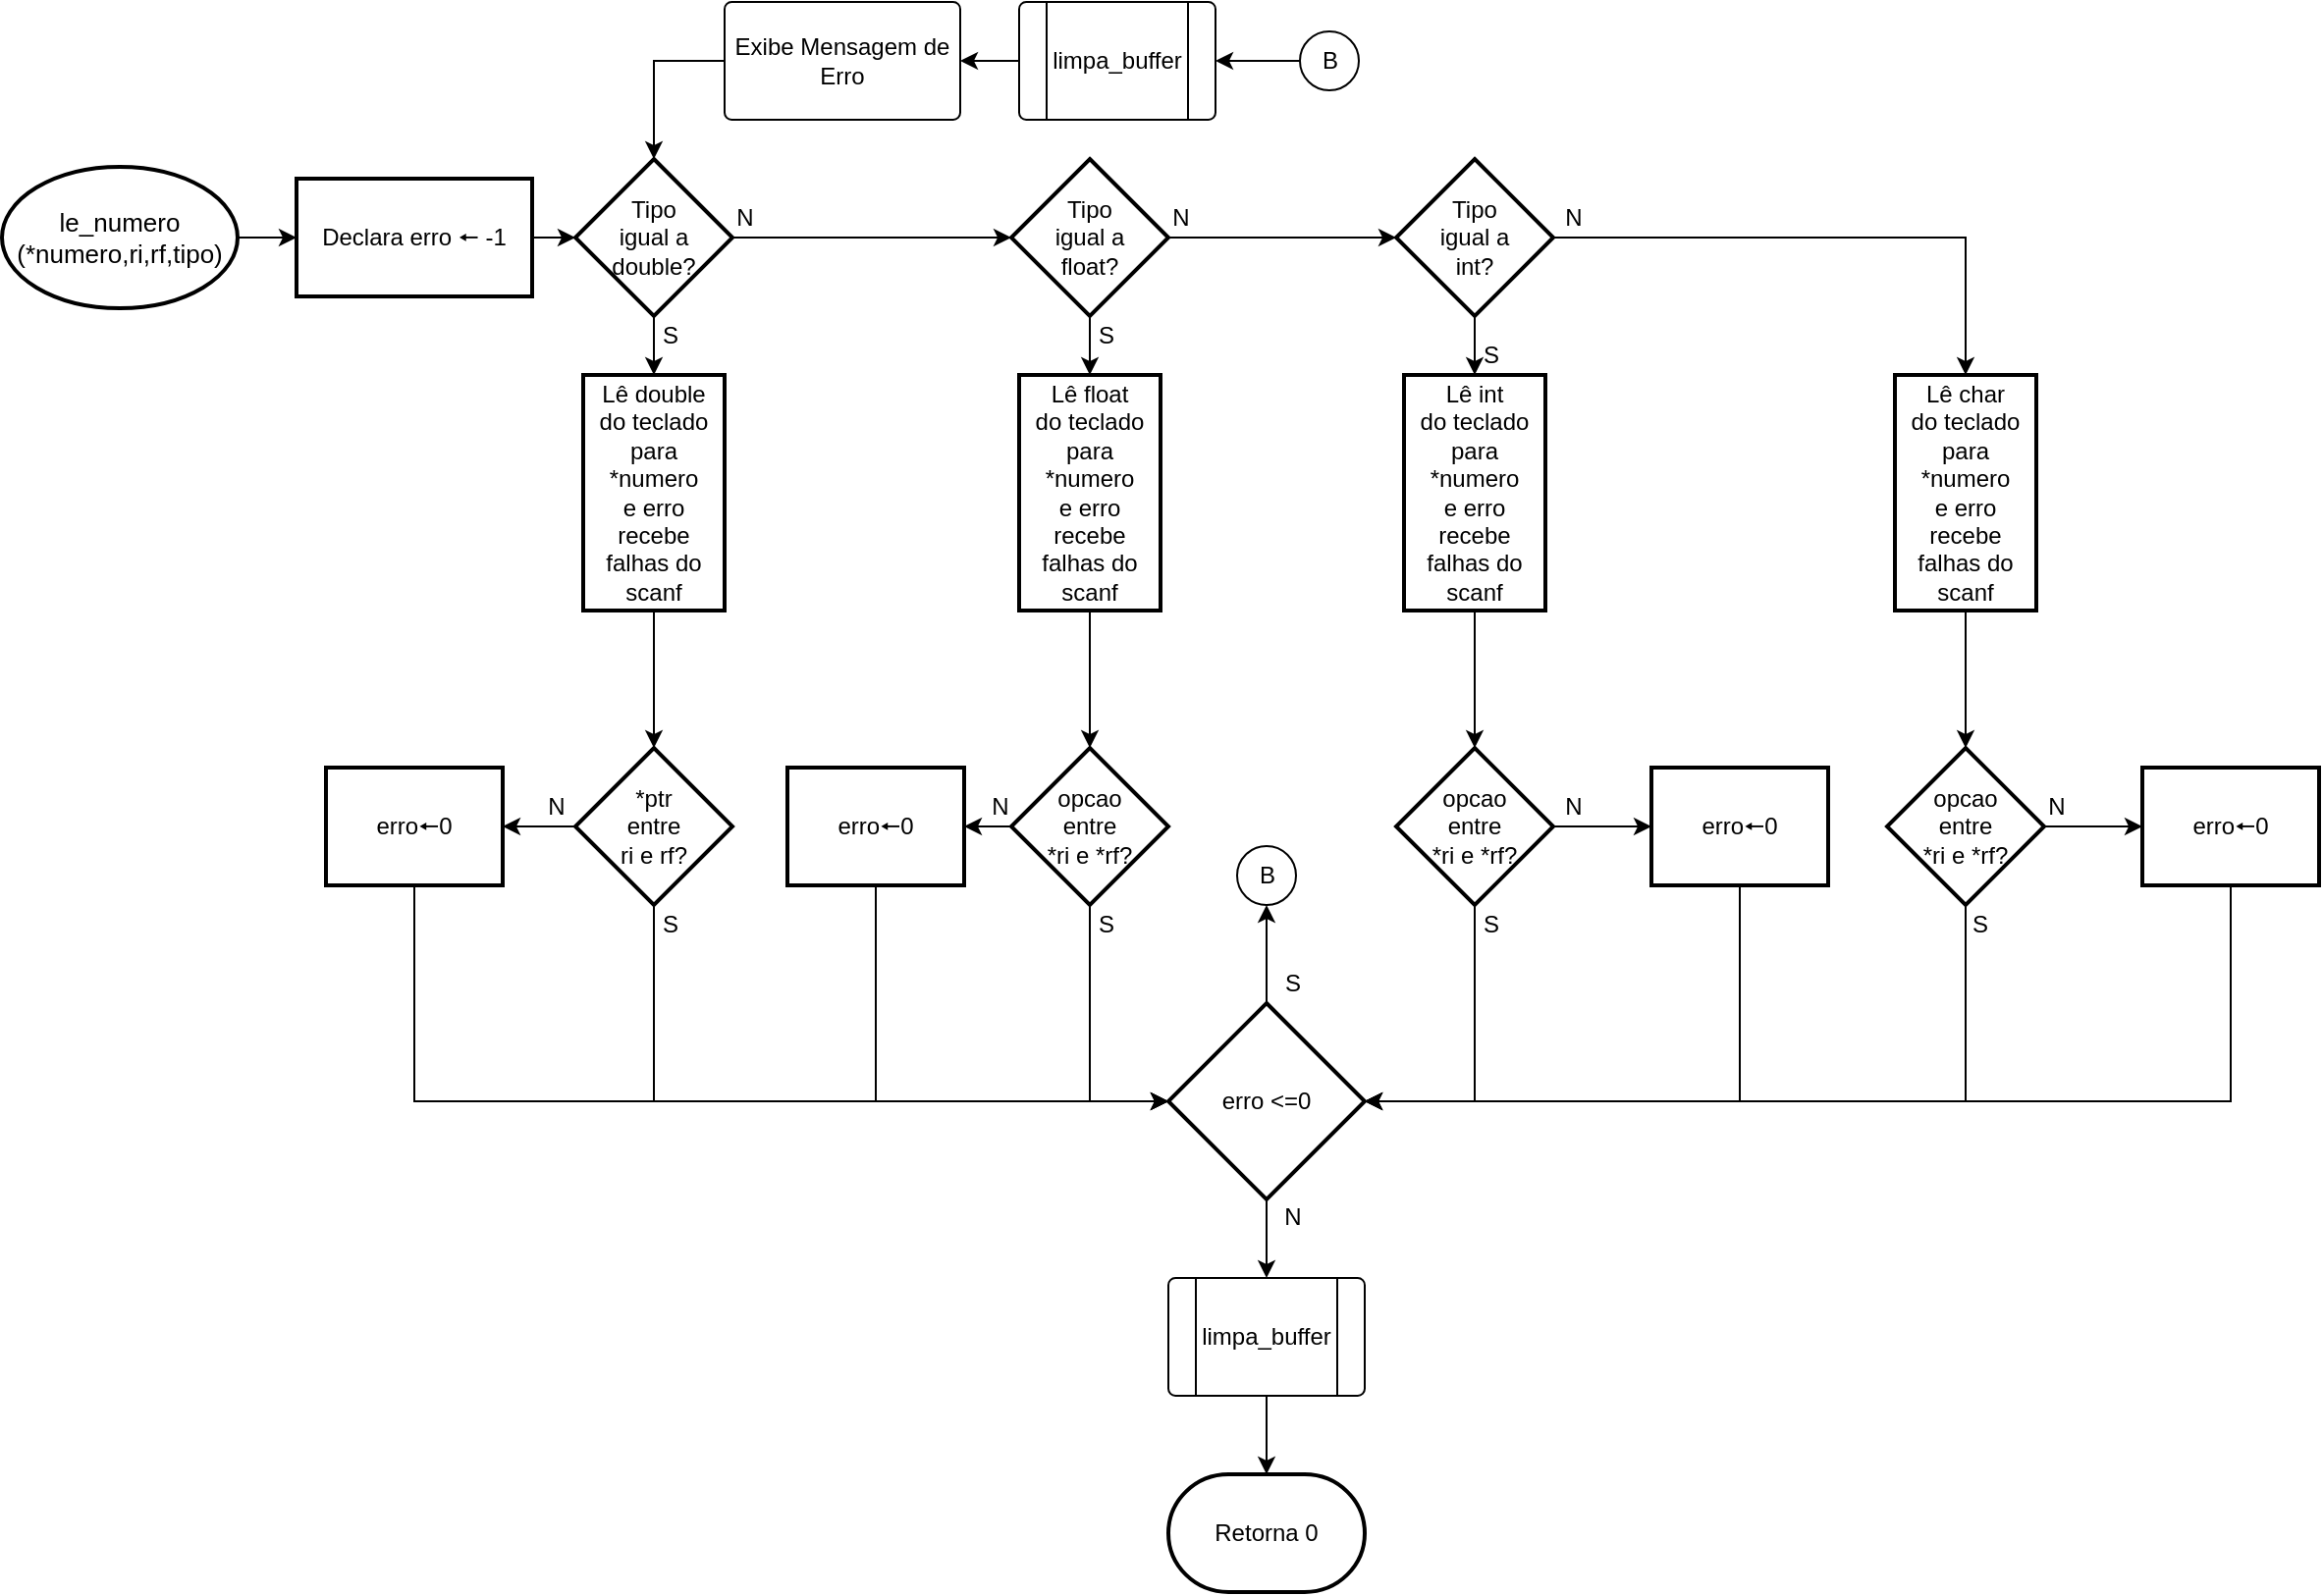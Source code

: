 <mxfile version="16.1.2" type="device"><diagram id="cbSAZNpWlRjWCPW3hMIS" name="Página-1"><mxGraphModel dx="3858" dy="1106" grid="1" gridSize="10" guides="1" tooltips="1" connect="1" arrows="1" fold="1" page="1" pageScale="1" pageWidth="827" pageHeight="1169" math="0" shadow="0"><root><mxCell id="0"/><mxCell id="1" parent="0"/><mxCell id="B5iv0RODRomRkpO_UD2L-1" value="" style="edgeStyle=orthogonalEdgeStyle;rounded=0;orthogonalLoop=1;jettySize=auto;html=1;" edge="1" parent="1" source="B5iv0RODRomRkpO_UD2L-2" target="B5iv0RODRomRkpO_UD2L-7"><mxGeometry relative="1" as="geometry"/></mxCell><mxCell id="B5iv0RODRomRkpO_UD2L-2" value="le_numero&lt;br style=&quot;font-size: 13px;&quot;&gt;(*numero,ri,rf,tipo)" style="strokeWidth=2;html=1;shape=mxgraph.flowchart.start_1;whiteSpace=wrap;fontSize=13;" vertex="1" parent="1"><mxGeometry x="-1640" y="144" width="120" height="72" as="geometry"/></mxCell><mxCell id="B5iv0RODRomRkpO_UD2L-3" value="" style="edgeStyle=orthogonalEdgeStyle;rounded=0;orthogonalLoop=1;jettySize=auto;html=1;" edge="1" parent="1" source="B5iv0RODRomRkpO_UD2L-5" target="B5iv0RODRomRkpO_UD2L-10"><mxGeometry relative="1" as="geometry"/></mxCell><mxCell id="B5iv0RODRomRkpO_UD2L-4" style="edgeStyle=orthogonalEdgeStyle;rounded=0;orthogonalLoop=1;jettySize=auto;html=1;exitX=0.5;exitY=1;exitDx=0;exitDy=0;entryX=0.5;entryY=0;entryDx=0;entryDy=0;" edge="1" parent="1" source="B5iv0RODRomRkpO_UD2L-5" target="B5iv0RODRomRkpO_UD2L-17"><mxGeometry relative="1" as="geometry"/></mxCell><mxCell id="B5iv0RODRomRkpO_UD2L-5" value="Tipo&lt;br&gt;igual a&lt;br&gt;float?" style="rhombus;whiteSpace=wrap;html=1;strokeWidth=2;" vertex="1" parent="1"><mxGeometry x="-1126" y="140" width="80" height="80" as="geometry"/></mxCell><mxCell id="B5iv0RODRomRkpO_UD2L-6" style="edgeStyle=orthogonalEdgeStyle;rounded=0;orthogonalLoop=1;jettySize=auto;html=1;exitX=1;exitY=0.5;exitDx=0;exitDy=0;entryX=0;entryY=0.5;entryDx=0;entryDy=0;" edge="1" parent="1" source="B5iv0RODRomRkpO_UD2L-7" target="B5iv0RODRomRkpO_UD2L-13"><mxGeometry relative="1" as="geometry"/></mxCell><mxCell id="B5iv0RODRomRkpO_UD2L-7" value="Declara erro 🠔&amp;nbsp;-1" style="whiteSpace=wrap;html=1;strokeWidth=2;" vertex="1" parent="1"><mxGeometry x="-1490" y="150" width="120" height="60" as="geometry"/></mxCell><mxCell id="B5iv0RODRomRkpO_UD2L-8" style="edgeStyle=orthogonalEdgeStyle;rounded=0;orthogonalLoop=1;jettySize=auto;html=1;exitX=0.5;exitY=1;exitDx=0;exitDy=0;entryX=0.5;entryY=0;entryDx=0;entryDy=0;" edge="1" parent="1" source="B5iv0RODRomRkpO_UD2L-10" target="B5iv0RODRomRkpO_UD2L-19"><mxGeometry relative="1" as="geometry"/></mxCell><mxCell id="B5iv0RODRomRkpO_UD2L-9" style="edgeStyle=orthogonalEdgeStyle;rounded=0;orthogonalLoop=1;jettySize=auto;html=1;exitX=1;exitY=0.5;exitDx=0;exitDy=0;entryX=0.5;entryY=0;entryDx=0;entryDy=0;" edge="1" parent="1" source="B5iv0RODRomRkpO_UD2L-10" target="B5iv0RODRomRkpO_UD2L-21"><mxGeometry relative="1" as="geometry"/></mxCell><mxCell id="B5iv0RODRomRkpO_UD2L-10" value="Tipo&lt;br&gt;igual a&lt;br&gt;int?" style="rhombus;whiteSpace=wrap;html=1;strokeWidth=2;" vertex="1" parent="1"><mxGeometry x="-930" y="140" width="80" height="80" as="geometry"/></mxCell><mxCell id="B5iv0RODRomRkpO_UD2L-11" style="edgeStyle=orthogonalEdgeStyle;rounded=0;orthogonalLoop=1;jettySize=auto;html=1;exitX=1;exitY=0.5;exitDx=0;exitDy=0;entryX=0;entryY=0.5;entryDx=0;entryDy=0;" edge="1" parent="1" source="B5iv0RODRomRkpO_UD2L-13" target="B5iv0RODRomRkpO_UD2L-5"><mxGeometry relative="1" as="geometry"/></mxCell><mxCell id="B5iv0RODRomRkpO_UD2L-12" value="" style="edgeStyle=orthogonalEdgeStyle;rounded=0;orthogonalLoop=1;jettySize=auto;html=1;" edge="1" parent="1" source="B5iv0RODRomRkpO_UD2L-13" target="B5iv0RODRomRkpO_UD2L-15"><mxGeometry relative="1" as="geometry"/></mxCell><mxCell id="B5iv0RODRomRkpO_UD2L-13" value="Tipo&lt;br&gt;igual a&lt;br&gt;double?" style="rhombus;whiteSpace=wrap;html=1;strokeWidth=2;" vertex="1" parent="1"><mxGeometry x="-1348" y="140" width="80" height="80" as="geometry"/></mxCell><mxCell id="B5iv0RODRomRkpO_UD2L-14" style="edgeStyle=orthogonalEdgeStyle;rounded=0;orthogonalLoop=1;jettySize=auto;html=1;exitX=0.5;exitY=1;exitDx=0;exitDy=0;entryX=0.5;entryY=0;entryDx=0;entryDy=0;" edge="1" parent="1" source="B5iv0RODRomRkpO_UD2L-15" target="B5iv0RODRomRkpO_UD2L-29"><mxGeometry relative="1" as="geometry"/></mxCell><mxCell id="B5iv0RODRomRkpO_UD2L-15" value="Lê double&lt;br&gt;do teclado&lt;br&gt;para *numero&lt;br&gt;e erro recebe falhas do scanf" style="whiteSpace=wrap;html=1;strokeWidth=2;" vertex="1" parent="1"><mxGeometry x="-1344" y="250" width="72" height="120" as="geometry"/></mxCell><mxCell id="B5iv0RODRomRkpO_UD2L-16" style="edgeStyle=orthogonalEdgeStyle;rounded=0;orthogonalLoop=1;jettySize=auto;html=1;exitX=0.5;exitY=1;exitDx=0;exitDy=0;entryX=0.5;entryY=0;entryDx=0;entryDy=0;" edge="1" parent="1" source="B5iv0RODRomRkpO_UD2L-17" target="B5iv0RODRomRkpO_UD2L-36"><mxGeometry relative="1" as="geometry"/></mxCell><mxCell id="B5iv0RODRomRkpO_UD2L-17" value="Lê float&lt;br&gt;do teclado&lt;br&gt;para *numero&lt;br&gt;e erro recebe falhas do scanf" style="whiteSpace=wrap;html=1;strokeWidth=2;" vertex="1" parent="1"><mxGeometry x="-1122" y="250" width="72" height="120" as="geometry"/></mxCell><mxCell id="B5iv0RODRomRkpO_UD2L-18" style="edgeStyle=orthogonalEdgeStyle;rounded=0;orthogonalLoop=1;jettySize=auto;html=1;exitX=0.5;exitY=1;exitDx=0;exitDy=0;entryX=0.5;entryY=0;entryDx=0;entryDy=0;" edge="1" parent="1" source="B5iv0RODRomRkpO_UD2L-19" target="B5iv0RODRomRkpO_UD2L-41"><mxGeometry relative="1" as="geometry"/></mxCell><mxCell id="B5iv0RODRomRkpO_UD2L-19" value="Lê int&lt;br&gt;do teclado&lt;br&gt;para *numero&lt;br&gt;e erro recebe falhas do scanf" style="whiteSpace=wrap;html=1;strokeWidth=2;" vertex="1" parent="1"><mxGeometry x="-926" y="250" width="72" height="120" as="geometry"/></mxCell><mxCell id="B5iv0RODRomRkpO_UD2L-20" style="edgeStyle=orthogonalEdgeStyle;rounded=0;orthogonalLoop=1;jettySize=auto;html=1;exitX=0.5;exitY=1;exitDx=0;exitDy=0;entryX=0.5;entryY=0;entryDx=0;entryDy=0;" edge="1" parent="1" source="B5iv0RODRomRkpO_UD2L-21" target="B5iv0RODRomRkpO_UD2L-46"><mxGeometry relative="1" as="geometry"/></mxCell><mxCell id="B5iv0RODRomRkpO_UD2L-21" value="Lê char&lt;br&gt;do teclado&lt;br&gt;para *numero&lt;br&gt;e erro recebe falhas do scanf" style="whiteSpace=wrap;html=1;strokeWidth=2;" vertex="1" parent="1"><mxGeometry x="-676" y="250" width="72" height="120" as="geometry"/></mxCell><mxCell id="B5iv0RODRomRkpO_UD2L-22" value="N" style="text;html=1;align=center;verticalAlign=middle;resizable=0;points=[];autosize=1;strokeColor=none;fillColor=none;" vertex="1" parent="1"><mxGeometry x="-1272" y="160" width="20" height="20" as="geometry"/></mxCell><mxCell id="B5iv0RODRomRkpO_UD2L-23" value="N" style="text;html=1;align=center;verticalAlign=middle;resizable=0;points=[];autosize=1;strokeColor=none;fillColor=none;" vertex="1" parent="1"><mxGeometry x="-1050" y="160" width="20" height="20" as="geometry"/></mxCell><mxCell id="B5iv0RODRomRkpO_UD2L-24" value="S" style="text;html=1;align=center;verticalAlign=middle;resizable=0;points=[];autosize=1;strokeColor=none;fillColor=none;" vertex="1" parent="1"><mxGeometry x="-1310" y="220" width="20" height="20" as="geometry"/></mxCell><mxCell id="B5iv0RODRomRkpO_UD2L-25" value="S" style="text;html=1;align=center;verticalAlign=middle;resizable=0;points=[];autosize=1;strokeColor=none;fillColor=none;" vertex="1" parent="1"><mxGeometry x="-1088" y="220" width="20" height="20" as="geometry"/></mxCell><mxCell id="B5iv0RODRomRkpO_UD2L-26" value="S" style="text;html=1;align=center;verticalAlign=middle;resizable=0;points=[];autosize=1;strokeColor=none;fillColor=none;" vertex="1" parent="1"><mxGeometry x="-892" y="230" width="20" height="20" as="geometry"/></mxCell><mxCell id="B5iv0RODRomRkpO_UD2L-27" style="edgeStyle=orthogonalEdgeStyle;rounded=0;orthogonalLoop=1;jettySize=auto;html=1;exitX=0.5;exitY=1;exitDx=0;exitDy=0;entryX=0;entryY=0.5;entryDx=0;entryDy=0;entryPerimeter=0;" edge="1" parent="1" source="B5iv0RODRomRkpO_UD2L-29" target="B5iv0RODRomRkpO_UD2L-61"><mxGeometry relative="1" as="geometry"/></mxCell><mxCell id="B5iv0RODRomRkpO_UD2L-28" style="edgeStyle=orthogonalEdgeStyle;rounded=0;orthogonalLoop=1;jettySize=auto;html=1;exitX=0;exitY=0.5;exitDx=0;exitDy=0;entryX=1;entryY=0.5;entryDx=0;entryDy=0;" edge="1" parent="1" source="B5iv0RODRomRkpO_UD2L-29" target="B5iv0RODRomRkpO_UD2L-31"><mxGeometry relative="1" as="geometry"/></mxCell><mxCell id="B5iv0RODRomRkpO_UD2L-29" value="*ptr&lt;br&gt;entre&lt;br&gt;ri e rf?" style="rhombus;whiteSpace=wrap;html=1;strokeWidth=2;" vertex="1" parent="1"><mxGeometry x="-1348" y="440" width="80" height="80" as="geometry"/></mxCell><mxCell id="B5iv0RODRomRkpO_UD2L-30" style="edgeStyle=orthogonalEdgeStyle;rounded=0;orthogonalLoop=1;jettySize=auto;html=1;exitX=0.5;exitY=1;exitDx=0;exitDy=0;entryX=0;entryY=0.5;entryDx=0;entryDy=0;entryPerimeter=0;" edge="1" parent="1" source="B5iv0RODRomRkpO_UD2L-31" target="B5iv0RODRomRkpO_UD2L-61"><mxGeometry relative="1" as="geometry"/></mxCell><mxCell id="B5iv0RODRomRkpO_UD2L-31" value="erro🠔0" style="whiteSpace=wrap;html=1;strokeWidth=2;" vertex="1" parent="1"><mxGeometry x="-1475" y="450" width="90" height="60" as="geometry"/></mxCell><mxCell id="B5iv0RODRomRkpO_UD2L-32" style="edgeStyle=orthogonalEdgeStyle;rounded=0;orthogonalLoop=1;jettySize=auto;html=1;exitX=0.5;exitY=1;exitDx=0;exitDy=0;entryX=0;entryY=0.5;entryDx=0;entryDy=0;entryPerimeter=0;" edge="1" parent="1" source="B5iv0RODRomRkpO_UD2L-33" target="B5iv0RODRomRkpO_UD2L-61"><mxGeometry relative="1" as="geometry"/></mxCell><mxCell id="B5iv0RODRomRkpO_UD2L-33" value="erro🠔0" style="whiteSpace=wrap;html=1;strokeWidth=2;" vertex="1" parent="1"><mxGeometry x="-1240" y="450" width="90" height="60" as="geometry"/></mxCell><mxCell id="B5iv0RODRomRkpO_UD2L-34" style="edgeStyle=orthogonalEdgeStyle;rounded=0;orthogonalLoop=1;jettySize=auto;html=1;exitX=0.5;exitY=1;exitDx=0;exitDy=0;entryX=0;entryY=0.5;entryDx=0;entryDy=0;entryPerimeter=0;" edge="1" parent="1" source="B5iv0RODRomRkpO_UD2L-36" target="B5iv0RODRomRkpO_UD2L-61"><mxGeometry relative="1" as="geometry"/></mxCell><mxCell id="B5iv0RODRomRkpO_UD2L-35" style="edgeStyle=orthogonalEdgeStyle;rounded=0;orthogonalLoop=1;jettySize=auto;html=1;exitX=0;exitY=0.5;exitDx=0;exitDy=0;entryX=1;entryY=0.5;entryDx=0;entryDy=0;" edge="1" parent="1" source="B5iv0RODRomRkpO_UD2L-36" target="B5iv0RODRomRkpO_UD2L-33"><mxGeometry relative="1" as="geometry"/></mxCell><mxCell id="B5iv0RODRomRkpO_UD2L-36" value="opcao &lt;br&gt;entre&lt;br&gt;*ri e *rf?" style="rhombus;whiteSpace=wrap;html=1;strokeWidth=2;" vertex="1" parent="1"><mxGeometry x="-1126" y="440" width="80" height="80" as="geometry"/></mxCell><mxCell id="B5iv0RODRomRkpO_UD2L-37" style="edgeStyle=orthogonalEdgeStyle;rounded=0;orthogonalLoop=1;jettySize=auto;html=1;exitX=0.5;exitY=1;exitDx=0;exitDy=0;entryX=1;entryY=0.5;entryDx=0;entryDy=0;entryPerimeter=0;" edge="1" parent="1" source="B5iv0RODRomRkpO_UD2L-38" target="B5iv0RODRomRkpO_UD2L-61"><mxGeometry relative="1" as="geometry"/></mxCell><mxCell id="B5iv0RODRomRkpO_UD2L-38" value="erro🠔0" style="whiteSpace=wrap;html=1;strokeWidth=2;" vertex="1" parent="1"><mxGeometry x="-800" y="450" width="90" height="60" as="geometry"/></mxCell><mxCell id="B5iv0RODRomRkpO_UD2L-39" style="edgeStyle=orthogonalEdgeStyle;rounded=0;orthogonalLoop=1;jettySize=auto;html=1;exitX=0.5;exitY=1;exitDx=0;exitDy=0;entryX=1;entryY=0.5;entryDx=0;entryDy=0;entryPerimeter=0;" edge="1" parent="1" source="B5iv0RODRomRkpO_UD2L-41" target="B5iv0RODRomRkpO_UD2L-61"><mxGeometry relative="1" as="geometry"/></mxCell><mxCell id="B5iv0RODRomRkpO_UD2L-40" style="edgeStyle=orthogonalEdgeStyle;rounded=0;orthogonalLoop=1;jettySize=auto;html=1;exitX=1;exitY=0.5;exitDx=0;exitDy=0;entryX=0;entryY=0.5;entryDx=0;entryDy=0;" edge="1" parent="1" source="B5iv0RODRomRkpO_UD2L-41" target="B5iv0RODRomRkpO_UD2L-38"><mxGeometry relative="1" as="geometry"/></mxCell><mxCell id="B5iv0RODRomRkpO_UD2L-41" value="opcao &lt;br&gt;entre&lt;br&gt;*ri e *rf?" style="rhombus;whiteSpace=wrap;html=1;strokeWidth=2;" vertex="1" parent="1"><mxGeometry x="-930" y="440" width="80" height="80" as="geometry"/></mxCell><mxCell id="B5iv0RODRomRkpO_UD2L-42" style="edgeStyle=orthogonalEdgeStyle;rounded=0;orthogonalLoop=1;jettySize=auto;html=1;exitX=0.5;exitY=1;exitDx=0;exitDy=0;entryX=1;entryY=0.5;entryDx=0;entryDy=0;entryPerimeter=0;" edge="1" parent="1" source="B5iv0RODRomRkpO_UD2L-43" target="B5iv0RODRomRkpO_UD2L-61"><mxGeometry relative="1" as="geometry"/></mxCell><mxCell id="B5iv0RODRomRkpO_UD2L-43" value="erro🠔0" style="whiteSpace=wrap;html=1;strokeWidth=2;" vertex="1" parent="1"><mxGeometry x="-550" y="450" width="90" height="60" as="geometry"/></mxCell><mxCell id="B5iv0RODRomRkpO_UD2L-44" style="edgeStyle=orthogonalEdgeStyle;rounded=0;orthogonalLoop=1;jettySize=auto;html=1;exitX=0.5;exitY=1;exitDx=0;exitDy=0;entryX=1;entryY=0.5;entryDx=0;entryDy=0;entryPerimeter=0;" edge="1" parent="1" source="B5iv0RODRomRkpO_UD2L-46" target="B5iv0RODRomRkpO_UD2L-61"><mxGeometry relative="1" as="geometry"/></mxCell><mxCell id="B5iv0RODRomRkpO_UD2L-45" style="edgeStyle=orthogonalEdgeStyle;rounded=0;orthogonalLoop=1;jettySize=auto;html=1;exitX=1;exitY=0.5;exitDx=0;exitDy=0;entryX=0;entryY=0.5;entryDx=0;entryDy=0;" edge="1" parent="1" source="B5iv0RODRomRkpO_UD2L-46" target="B5iv0RODRomRkpO_UD2L-43"><mxGeometry relative="1" as="geometry"/></mxCell><mxCell id="B5iv0RODRomRkpO_UD2L-46" value="opcao &lt;br&gt;entre&lt;br&gt;*ri e *rf?" style="rhombus;whiteSpace=wrap;html=1;strokeWidth=2;" vertex="1" parent="1"><mxGeometry x="-680" y="440" width="80" height="80" as="geometry"/></mxCell><mxCell id="B5iv0RODRomRkpO_UD2L-47" value="N" style="text;html=1;align=center;verticalAlign=middle;resizable=0;points=[];autosize=1;strokeColor=none;fillColor=none;" vertex="1" parent="1"><mxGeometry x="-850" y="160" width="20" height="20" as="geometry"/></mxCell><mxCell id="B5iv0RODRomRkpO_UD2L-48" value="Retorna 0" style="strokeWidth=2;html=1;shape=mxgraph.flowchart.terminator;whiteSpace=wrap;" vertex="1" parent="1"><mxGeometry x="-1046" y="810" width="100" height="60" as="geometry"/></mxCell><mxCell id="B5iv0RODRomRkpO_UD2L-49" value="S" style="text;html=1;align=center;verticalAlign=middle;resizable=0;points=[];autosize=1;strokeColor=none;fillColor=none;" vertex="1" parent="1"><mxGeometry x="-1310" y="520" width="20" height="20" as="geometry"/></mxCell><mxCell id="B5iv0RODRomRkpO_UD2L-50" value="S" style="text;html=1;align=center;verticalAlign=middle;resizable=0;points=[];autosize=1;strokeColor=none;fillColor=none;" vertex="1" parent="1"><mxGeometry x="-1088" y="520" width="20" height="20" as="geometry"/></mxCell><mxCell id="B5iv0RODRomRkpO_UD2L-51" value="S" style="text;html=1;align=center;verticalAlign=middle;resizable=0;points=[];autosize=1;strokeColor=none;fillColor=none;" vertex="1" parent="1"><mxGeometry x="-892" y="520" width="20" height="20" as="geometry"/></mxCell><mxCell id="B5iv0RODRomRkpO_UD2L-52" value="S" style="text;html=1;align=center;verticalAlign=middle;resizable=0;points=[];autosize=1;strokeColor=none;fillColor=none;" vertex="1" parent="1"><mxGeometry x="-643" y="520" width="20" height="20" as="geometry"/></mxCell><mxCell id="B5iv0RODRomRkpO_UD2L-53" value="N" style="text;html=1;align=center;verticalAlign=middle;resizable=0;points=[];autosize=1;strokeColor=none;fillColor=none;" vertex="1" parent="1"><mxGeometry x="-604" y="460" width="20" height="20" as="geometry"/></mxCell><mxCell id="B5iv0RODRomRkpO_UD2L-54" value="N" style="text;html=1;align=center;verticalAlign=middle;resizable=0;points=[];autosize=1;strokeColor=none;fillColor=none;" vertex="1" parent="1"><mxGeometry x="-850" y="460" width="20" height="20" as="geometry"/></mxCell><mxCell id="B5iv0RODRomRkpO_UD2L-55" value="N" style="text;html=1;align=center;verticalAlign=middle;resizable=0;points=[];autosize=1;strokeColor=none;fillColor=none;" vertex="1" parent="1"><mxGeometry x="-1142" y="460" width="20" height="20" as="geometry"/></mxCell><mxCell id="B5iv0RODRomRkpO_UD2L-56" value="N" style="text;html=1;align=center;verticalAlign=middle;resizable=0;points=[];autosize=1;strokeColor=none;fillColor=none;" vertex="1" parent="1"><mxGeometry x="-1368" y="460" width="20" height="20" as="geometry"/></mxCell><mxCell id="B5iv0RODRomRkpO_UD2L-57" style="edgeStyle=orthogonalEdgeStyle;rounded=0;orthogonalLoop=1;jettySize=auto;html=1;exitX=0.5;exitY=1;exitDx=0;exitDy=0;entryX=0.5;entryY=0;entryDx=0;entryDy=0;entryPerimeter=0;" edge="1" parent="1" source="B5iv0RODRomRkpO_UD2L-58" target="B5iv0RODRomRkpO_UD2L-48"><mxGeometry relative="1" as="geometry"/></mxCell><mxCell id="B5iv0RODRomRkpO_UD2L-58" value="limpa_buffer" style="verticalLabelPosition=middle;verticalAlign=middle;html=1;shape=process;whiteSpace=wrap;rounded=1;size=0.14;arcSize=6;labelPosition=center;align=center;" vertex="1" parent="1"><mxGeometry x="-1046" y="710" width="100" height="60" as="geometry"/></mxCell><mxCell id="B5iv0RODRomRkpO_UD2L-59" style="edgeStyle=orthogonalEdgeStyle;rounded=0;orthogonalLoop=1;jettySize=auto;html=1;exitX=0.5;exitY=1;exitDx=0;exitDy=0;exitPerimeter=0;entryX=0.5;entryY=0;entryDx=0;entryDy=0;" edge="1" parent="1" source="B5iv0RODRomRkpO_UD2L-61" target="B5iv0RODRomRkpO_UD2L-58"><mxGeometry relative="1" as="geometry"/></mxCell><mxCell id="B5iv0RODRomRkpO_UD2L-60" style="edgeStyle=orthogonalEdgeStyle;rounded=0;orthogonalLoop=1;jettySize=auto;html=1;exitX=0.5;exitY=0;exitDx=0;exitDy=0;exitPerimeter=0;entryX=0.5;entryY=1;entryDx=0;entryDy=0;entryPerimeter=0;" edge="1" parent="1" source="B5iv0RODRomRkpO_UD2L-61" target="B5iv0RODRomRkpO_UD2L-63"><mxGeometry relative="1" as="geometry"/></mxCell><mxCell id="B5iv0RODRomRkpO_UD2L-61" value="erro &amp;lt;=0" style="strokeWidth=2;html=1;shape=mxgraph.flowchart.decision;whiteSpace=wrap;" vertex="1" parent="1"><mxGeometry x="-1046" y="570" width="100" height="100" as="geometry"/></mxCell><mxCell id="B5iv0RODRomRkpO_UD2L-62" value="S" style="text;html=1;align=center;verticalAlign=middle;resizable=0;points=[];autosize=1;strokeColor=none;fillColor=none;" vertex="1" parent="1"><mxGeometry x="-993" y="550" width="20" height="20" as="geometry"/></mxCell><mxCell id="B5iv0RODRomRkpO_UD2L-63" value="B" style="verticalLabelPosition=middle;verticalAlign=middle;html=1;shape=mxgraph.flowchart.on-page_reference;labelPosition=center;align=center;" vertex="1" parent="1"><mxGeometry x="-1011" y="490" width="30" height="30" as="geometry"/></mxCell><mxCell id="B5iv0RODRomRkpO_UD2L-64" value="N" style="text;html=1;align=center;verticalAlign=middle;resizable=0;points=[];autosize=1;strokeColor=none;fillColor=none;" vertex="1" parent="1"><mxGeometry x="-993" y="669" width="20" height="20" as="geometry"/></mxCell><mxCell id="B5iv0RODRomRkpO_UD2L-65" style="edgeStyle=orthogonalEdgeStyle;rounded=0;orthogonalLoop=1;jettySize=auto;html=1;exitX=0;exitY=0.5;exitDx=0;exitDy=0;exitPerimeter=0;entryX=1;entryY=0.5;entryDx=0;entryDy=0;" edge="1" parent="1" source="B5iv0RODRomRkpO_UD2L-66" target="B5iv0RODRomRkpO_UD2L-68"><mxGeometry relative="1" as="geometry"/></mxCell><mxCell id="B5iv0RODRomRkpO_UD2L-66" value="B" style="verticalLabelPosition=middle;verticalAlign=middle;html=1;shape=mxgraph.flowchart.on-page_reference;labelPosition=center;align=center;" vertex="1" parent="1"><mxGeometry x="-979" y="75" width="30" height="30" as="geometry"/></mxCell><mxCell id="B5iv0RODRomRkpO_UD2L-67" style="edgeStyle=orthogonalEdgeStyle;rounded=0;orthogonalLoop=1;jettySize=auto;html=1;exitX=0;exitY=0.5;exitDx=0;exitDy=0;entryX=1;entryY=0.5;entryDx=0;entryDy=0;" edge="1" parent="1" source="B5iv0RODRomRkpO_UD2L-68" target="B5iv0RODRomRkpO_UD2L-70"><mxGeometry relative="1" as="geometry"/></mxCell><mxCell id="B5iv0RODRomRkpO_UD2L-68" value="limpa_buffer" style="verticalLabelPosition=middle;verticalAlign=middle;html=1;shape=process;whiteSpace=wrap;rounded=1;size=0.14;arcSize=6;labelPosition=center;align=center;" vertex="1" parent="1"><mxGeometry x="-1122" y="60" width="100" height="60" as="geometry"/></mxCell><mxCell id="B5iv0RODRomRkpO_UD2L-69" style="edgeStyle=orthogonalEdgeStyle;rounded=0;orthogonalLoop=1;jettySize=auto;html=1;exitX=0;exitY=0.5;exitDx=0;exitDy=0;entryX=0.5;entryY=0;entryDx=0;entryDy=0;" edge="1" parent="1" source="B5iv0RODRomRkpO_UD2L-70" target="B5iv0RODRomRkpO_UD2L-13"><mxGeometry relative="1" as="geometry"/></mxCell><mxCell id="B5iv0RODRomRkpO_UD2L-70" value="Exibe Mensagem de Erro" style="whiteSpace=wrap;html=1;rounded=1;arcSize=6;" vertex="1" parent="1"><mxGeometry x="-1272" y="60" width="120" height="60" as="geometry"/></mxCell></root></mxGraphModel></diagram></mxfile>